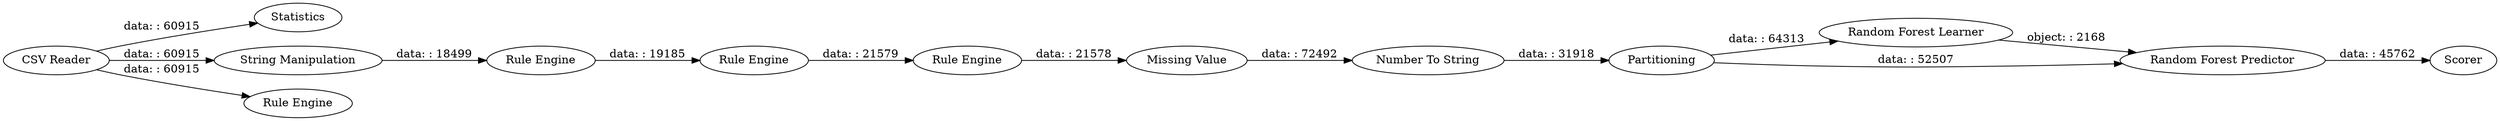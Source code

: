 digraph {
	"7998331625932998602_12" [label="Rule Engine"]
	"7998331625932998602_2" [label=Statistics]
	"7998331625932998602_3" [label="Missing Value"]
	"7998331625932998602_1" [label="CSV Reader"]
	"7998331625932998602_6" [label="Random Forest Learner"]
	"7998331625932998602_8" [label=Scorer]
	"7998331625932998602_13" [label="Rule Engine"]
	"7998331625932998602_5" [label=Partitioning]
	"7998331625932998602_4" [label="Number To String"]
	"7998331625932998602_11" [label="Rule Engine"]
	"7998331625932998602_10" [label="String Manipulation"]
	"7998331625932998602_9" [label="Rule Engine"]
	"7998331625932998602_7" [label="Random Forest Predictor"]
	"7998331625932998602_3" -> "7998331625932998602_4" [label="data: : 72492"]
	"7998331625932998602_4" -> "7998331625932998602_5" [label="data: : 31918"]
	"7998331625932998602_5" -> "7998331625932998602_6" [label="data: : 64313"]
	"7998331625932998602_6" -> "7998331625932998602_7" [label="object: : 2168"]
	"7998331625932998602_5" -> "7998331625932998602_7" [label="data: : 52507"]
	"7998331625932998602_7" -> "7998331625932998602_8" [label="data: : 45762"]
	"7998331625932998602_12" -> "7998331625932998602_13" [label="data: : 21579"]
	"7998331625932998602_1" -> "7998331625932998602_9" [label="data: : 60915"]
	"7998331625932998602_1" -> "7998331625932998602_10" [label="data: : 60915"]
	"7998331625932998602_13" -> "7998331625932998602_3" [label="data: : 21578"]
	"7998331625932998602_11" -> "7998331625932998602_12" [label="data: : 19185"]
	"7998331625932998602_1" -> "7998331625932998602_2" [label="data: : 60915"]
	"7998331625932998602_10" -> "7998331625932998602_11" [label="data: : 18499"]
	rankdir=LR
}
